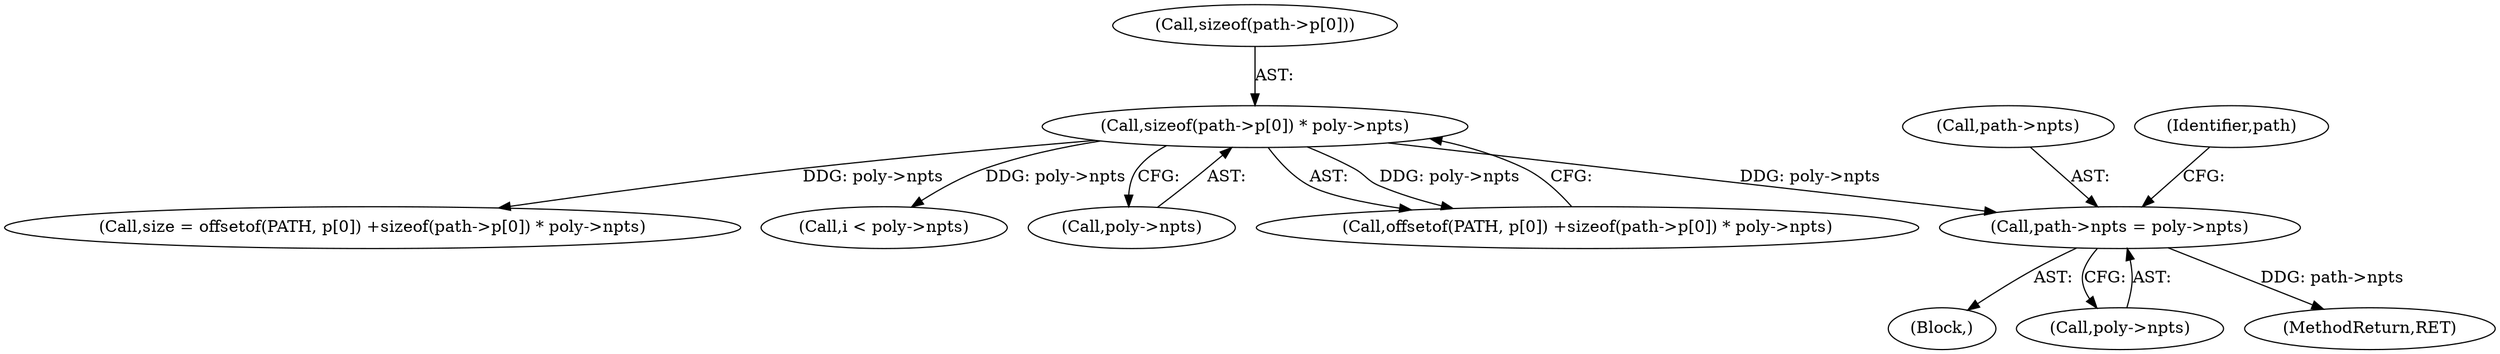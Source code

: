 digraph "0_postgres_31400a673325147e1205326008e32135a78b4d8a_15@pointer" {
"1000140" [label="(Call,path->npts = poly->npts)"];
"1000121" [label="(Call,sizeof(path->p[0]) * poly->npts)"];
"1000104" [label="(Block,)"];
"1000144" [label="(Call,poly->npts)"];
"1000141" [label="(Call,path->npts)"];
"1000149" [label="(Identifier,path)"];
"1000113" [label="(Call,size = offsetof(PATH, p[0]) +sizeof(path->p[0]) * poly->npts)"];
"1000161" [label="(Call,i < poly->npts)"];
"1000121" [label="(Call,sizeof(path->p[0]) * poly->npts)"];
"1000201" [label="(MethodReturn,RET)"];
"1000128" [label="(Call,poly->npts)"];
"1000140" [label="(Call,path->npts = poly->npts)"];
"1000122" [label="(Call,sizeof(path->p[0]))"];
"1000115" [label="(Call,offsetof(PATH, p[0]) +sizeof(path->p[0]) * poly->npts)"];
"1000140" -> "1000104"  [label="AST: "];
"1000140" -> "1000144"  [label="CFG: "];
"1000141" -> "1000140"  [label="AST: "];
"1000144" -> "1000140"  [label="AST: "];
"1000149" -> "1000140"  [label="CFG: "];
"1000140" -> "1000201"  [label="DDG: path->npts"];
"1000121" -> "1000140"  [label="DDG: poly->npts"];
"1000121" -> "1000115"  [label="AST: "];
"1000121" -> "1000128"  [label="CFG: "];
"1000122" -> "1000121"  [label="AST: "];
"1000128" -> "1000121"  [label="AST: "];
"1000115" -> "1000121"  [label="CFG: "];
"1000121" -> "1000113"  [label="DDG: poly->npts"];
"1000121" -> "1000115"  [label="DDG: poly->npts"];
"1000121" -> "1000161"  [label="DDG: poly->npts"];
}
